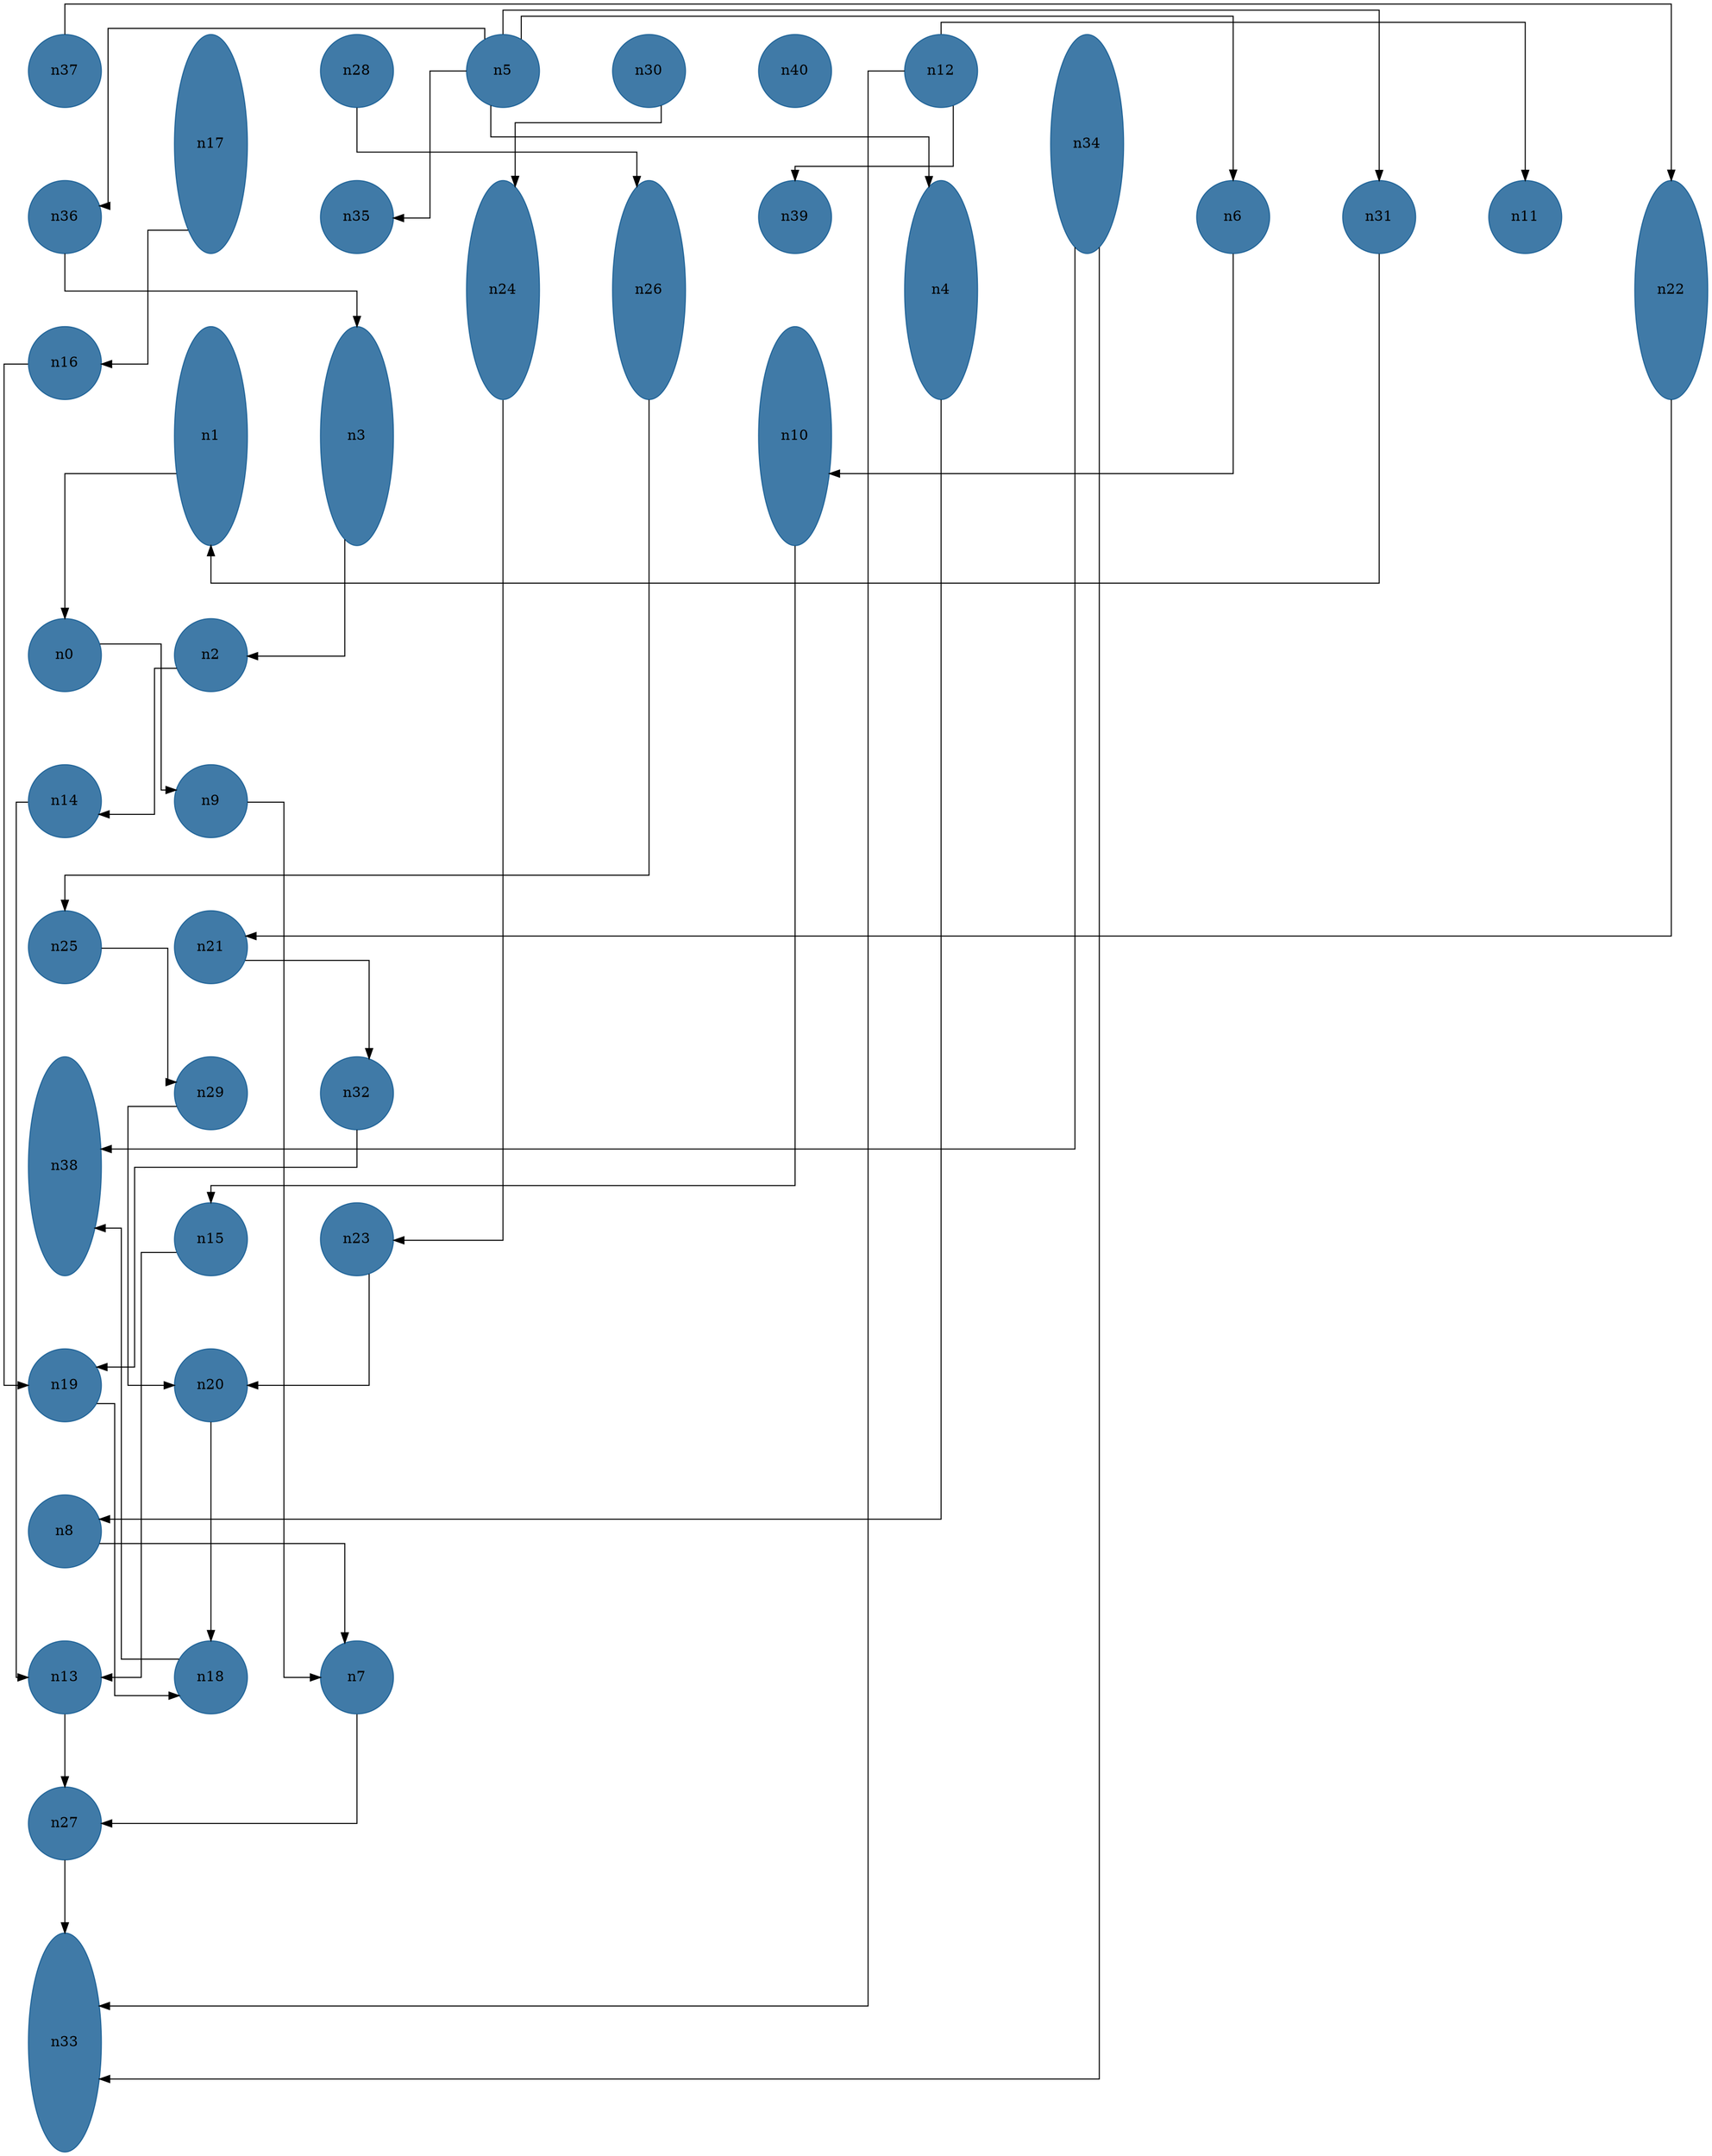 //do not use DOT to generate pdf use NEATO or FDP
digraph{
layout="neato";
splines="ortho";
n37[shape="ellipse", style="filled", color="#004E8ABF", pos="0,30!", height="1", width="1"];
n37 -> n22;
n17[shape="ellipse", style="filled", color="#004E8ABF", pos="2,29!", height="3", width="1"];
n17 -> n16;
n28[shape="ellipse", style="filled", color="#004E8ABF", pos="4,30!", height="1", width="1"];
n28 -> n26;
n5[shape="ellipse", style="filled", color="#004E8ABF", pos="6,30!", height="1", width="1"];
n5 -> n36;
n5 -> n35;
n5 -> n4;
n5 -> n6;
n5 -> n31;
n30[shape="ellipse", style="filled", color="#004E8ABF", pos="8,30!", height="1", width="1"];
n30 -> n24;
n40[shape="ellipse", style="filled", color="#004E8ABF", pos="10,30!", height="1", width="1"];
n12[shape="ellipse", style="filled", color="#004E8ABF", pos="12,30!", height="1", width="1"];
n12 -> n39;
n12 -> n11;
n12 -> n33;
n34[shape="ellipse", style="filled", color="#004E8ABF", pos="14,29!", height="3", width="1"];
n34 -> n38;
n34 -> n33;
n36[shape="ellipse", style="filled", color="#004E8ABF", pos="0,28!", height="1", width="1"];
n36 -> n3;
n35[shape="ellipse", style="filled", color="#004E8ABF", pos="4,28!", height="1", width="1"];
n24[shape="ellipse", style="filled", color="#004E8ABF", pos="6,27!", height="3", width="1"];
n24 -> n23;
n26[shape="ellipse", style="filled", color="#004E8ABF", pos="8,27!", height="3", width="1"];
n26 -> n25;
n39[shape="ellipse", style="filled", color="#004E8ABF", pos="10,28!", height="1", width="1"];
n4[shape="ellipse", style="filled", color="#004E8ABF", pos="12,27!", height="3", width="1"];
n4 -> n8;
n6[shape="ellipse", style="filled", color="#004E8ABF", pos="16,28!", height="1", width="1"];
n6 -> n10;
n31[shape="ellipse", style="filled", color="#004E8ABF", pos="18,28!", height="1", width="1"];
n31 -> n1;
n11[shape="ellipse", style="filled", color="#004E8ABF", pos="20,28!", height="1", width="1"];
n22[shape="ellipse", style="filled", color="#004E8ABF", pos="22,27!", height="3", width="1"];
n22 -> n21;
n16[shape="ellipse", style="filled", color="#004E8ABF", pos="0,26!", height="1", width="1"];
n16 -> n19;
n1[shape="ellipse", style="filled", color="#004E8ABF", pos="2,25!", height="3", width="1"];
n1 -> n0;
n3[shape="ellipse", style="filled", color="#004E8ABF", pos="4,25!", height="3", width="1"];
n3 -> n2;
n10[shape="ellipse", style="filled", color="#004E8ABF", pos="10,25!", height="3", width="1"];
n10 -> n15;
n0[shape="ellipse", style="filled", color="#004E8ABF", pos="0,22!", height="1", width="1"];
n0 -> n9;
n2[shape="ellipse", style="filled", color="#004E8ABF", pos="2,22!", height="1", width="1"];
n2 -> n14;
n14[shape="ellipse", style="filled", color="#004E8ABF", pos="0,20!", height="1", width="1"];
n14 -> n13;
n9[shape="ellipse", style="filled", color="#004E8ABF", pos="2,20!", height="1", width="1"];
n9 -> n7;
n25[shape="ellipse", style="filled", color="#004E8ABF", pos="0,18!", height="1", width="1"];
n25 -> n29;
n21[shape="ellipse", style="filled", color="#004E8ABF", pos="2,18!", height="1", width="1"];
n21 -> n32;
n38[shape="ellipse", style="filled", color="#004E8ABF", pos="0,15!", height="3", width="1"];
n29[shape="ellipse", style="filled", color="#004E8ABF", pos="2,16!", height="1", width="1"];
n29 -> n20;
n32[shape="ellipse", style="filled", color="#004E8ABF", pos="4,16!", height="1", width="1"];
n32 -> n19;
n15[shape="ellipse", style="filled", color="#004E8ABF", pos="2,14!", height="1", width="1"];
n15 -> n13;
n23[shape="ellipse", style="filled", color="#004E8ABF", pos="4,14!", height="1", width="1"];
n23 -> n20;
n19[shape="ellipse", style="filled", color="#004E8ABF", pos="0,12!", height="1", width="1"];
n19 -> n18;
n20[shape="ellipse", style="filled", color="#004E8ABF", pos="2,12!", height="1", width="1"];
n20 -> n18;
n8[shape="ellipse", style="filled", color="#004E8ABF", pos="0,10!", height="1", width="1"];
n8 -> n7;
n13[shape="ellipse", style="filled", color="#004E8ABF", pos="0,8!", height="1", width="1"];
n13 -> n27;
n18[shape="ellipse", style="filled", color="#004E8ABF", pos="2,8!", height="1", width="1"];
n18 -> n38;
n7[shape="ellipse", style="filled", color="#004E8ABF", pos="4,8!", height="1", width="1"];
n7 -> n27;
n27[shape="ellipse", style="filled", color="#004E8ABF", pos="0,6!", height="1", width="1"];
n27 -> n33;
n33[shape="ellipse", style="filled", color="#004E8ABF", pos="0,3!", height="3", width="1"];
}